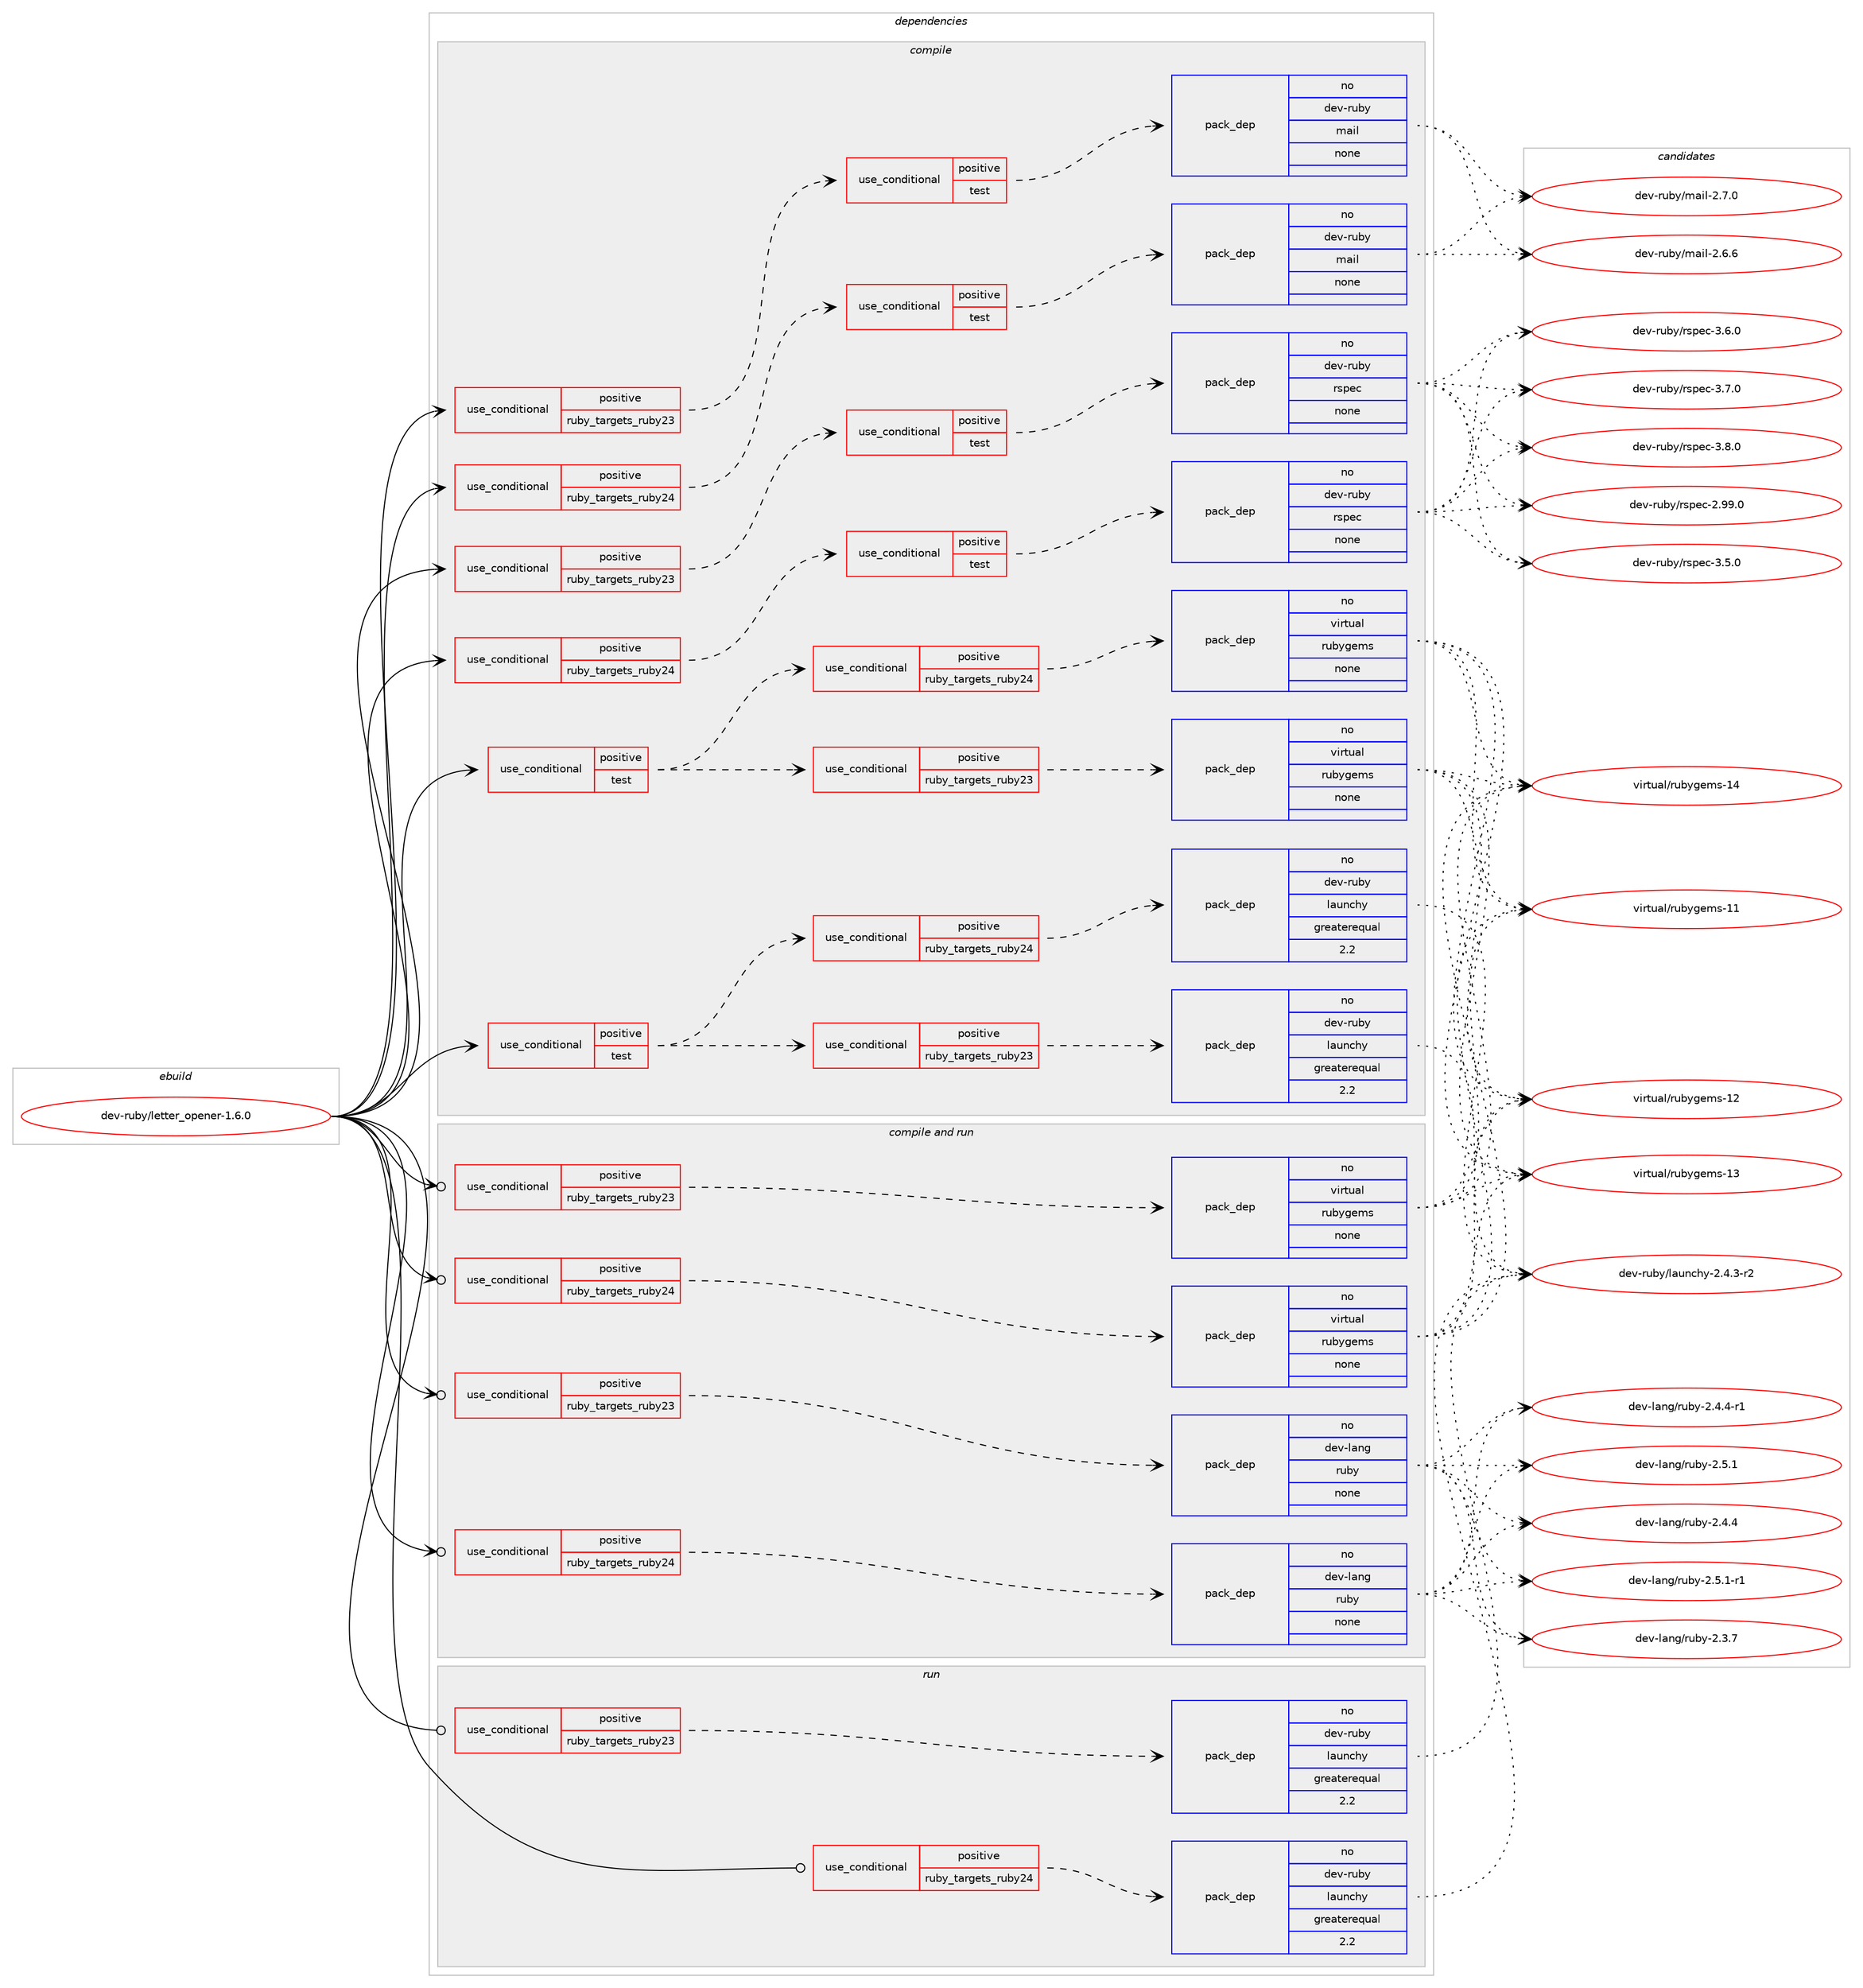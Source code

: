digraph prolog {

# *************
# Graph options
# *************

newrank=true;
concentrate=true;
compound=true;
graph [rankdir=LR,fontname=Helvetica,fontsize=10,ranksep=1.5];#, ranksep=2.5, nodesep=0.2];
edge  [arrowhead=vee];
node  [fontname=Helvetica,fontsize=10];

# **********
# The ebuild
# **********

subgraph cluster_leftcol {
color=gray;
rank=same;
label=<<i>ebuild</i>>;
id [label="dev-ruby/letter_opener-1.6.0", color=red, width=4, href="../dev-ruby/letter_opener-1.6.0.svg"];
}

# ****************
# The dependencies
# ****************

subgraph cluster_midcol {
color=gray;
label=<<i>dependencies</i>>;
subgraph cluster_compile {
fillcolor="#eeeeee";
style=filled;
label=<<i>compile</i>>;
subgraph cond1676 {
dependency5170 [label=<<TABLE BORDER="0" CELLBORDER="1" CELLSPACING="0" CELLPADDING="4"><TR><TD ROWSPAN="3" CELLPADDING="10">use_conditional</TD></TR><TR><TD>positive</TD></TR><TR><TD>ruby_targets_ruby23</TD></TR></TABLE>>, shape=none, color=red];
subgraph cond1677 {
dependency5171 [label=<<TABLE BORDER="0" CELLBORDER="1" CELLSPACING="0" CELLPADDING="4"><TR><TD ROWSPAN="3" CELLPADDING="10">use_conditional</TD></TR><TR><TD>positive</TD></TR><TR><TD>test</TD></TR></TABLE>>, shape=none, color=red];
subgraph pack3393 {
dependency5172 [label=<<TABLE BORDER="0" CELLBORDER="1" CELLSPACING="0" CELLPADDING="4" WIDTH="220"><TR><TD ROWSPAN="6" CELLPADDING="30">pack_dep</TD></TR><TR><TD WIDTH="110">no</TD></TR><TR><TD>dev-ruby</TD></TR><TR><TD>mail</TD></TR><TR><TD>none</TD></TR><TR><TD></TD></TR></TABLE>>, shape=none, color=blue];
}
dependency5171:e -> dependency5172:w [weight=20,style="dashed",arrowhead="vee"];
}
dependency5170:e -> dependency5171:w [weight=20,style="dashed",arrowhead="vee"];
}
id:e -> dependency5170:w [weight=20,style="solid",arrowhead="vee"];
subgraph cond1678 {
dependency5173 [label=<<TABLE BORDER="0" CELLBORDER="1" CELLSPACING="0" CELLPADDING="4"><TR><TD ROWSPAN="3" CELLPADDING="10">use_conditional</TD></TR><TR><TD>positive</TD></TR><TR><TD>ruby_targets_ruby23</TD></TR></TABLE>>, shape=none, color=red];
subgraph cond1679 {
dependency5174 [label=<<TABLE BORDER="0" CELLBORDER="1" CELLSPACING="0" CELLPADDING="4"><TR><TD ROWSPAN="3" CELLPADDING="10">use_conditional</TD></TR><TR><TD>positive</TD></TR><TR><TD>test</TD></TR></TABLE>>, shape=none, color=red];
subgraph pack3394 {
dependency5175 [label=<<TABLE BORDER="0" CELLBORDER="1" CELLSPACING="0" CELLPADDING="4" WIDTH="220"><TR><TD ROWSPAN="6" CELLPADDING="30">pack_dep</TD></TR><TR><TD WIDTH="110">no</TD></TR><TR><TD>dev-ruby</TD></TR><TR><TD>rspec</TD></TR><TR><TD>none</TD></TR><TR><TD></TD></TR></TABLE>>, shape=none, color=blue];
}
dependency5174:e -> dependency5175:w [weight=20,style="dashed",arrowhead="vee"];
}
dependency5173:e -> dependency5174:w [weight=20,style="dashed",arrowhead="vee"];
}
id:e -> dependency5173:w [weight=20,style="solid",arrowhead="vee"];
subgraph cond1680 {
dependency5176 [label=<<TABLE BORDER="0" CELLBORDER="1" CELLSPACING="0" CELLPADDING="4"><TR><TD ROWSPAN="3" CELLPADDING="10">use_conditional</TD></TR><TR><TD>positive</TD></TR><TR><TD>ruby_targets_ruby24</TD></TR></TABLE>>, shape=none, color=red];
subgraph cond1681 {
dependency5177 [label=<<TABLE BORDER="0" CELLBORDER="1" CELLSPACING="0" CELLPADDING="4"><TR><TD ROWSPAN="3" CELLPADDING="10">use_conditional</TD></TR><TR><TD>positive</TD></TR><TR><TD>test</TD></TR></TABLE>>, shape=none, color=red];
subgraph pack3395 {
dependency5178 [label=<<TABLE BORDER="0" CELLBORDER="1" CELLSPACING="0" CELLPADDING="4" WIDTH="220"><TR><TD ROWSPAN="6" CELLPADDING="30">pack_dep</TD></TR><TR><TD WIDTH="110">no</TD></TR><TR><TD>dev-ruby</TD></TR><TR><TD>mail</TD></TR><TR><TD>none</TD></TR><TR><TD></TD></TR></TABLE>>, shape=none, color=blue];
}
dependency5177:e -> dependency5178:w [weight=20,style="dashed",arrowhead="vee"];
}
dependency5176:e -> dependency5177:w [weight=20,style="dashed",arrowhead="vee"];
}
id:e -> dependency5176:w [weight=20,style="solid",arrowhead="vee"];
subgraph cond1682 {
dependency5179 [label=<<TABLE BORDER="0" CELLBORDER="1" CELLSPACING="0" CELLPADDING="4"><TR><TD ROWSPAN="3" CELLPADDING="10">use_conditional</TD></TR><TR><TD>positive</TD></TR><TR><TD>ruby_targets_ruby24</TD></TR></TABLE>>, shape=none, color=red];
subgraph cond1683 {
dependency5180 [label=<<TABLE BORDER="0" CELLBORDER="1" CELLSPACING="0" CELLPADDING="4"><TR><TD ROWSPAN="3" CELLPADDING="10">use_conditional</TD></TR><TR><TD>positive</TD></TR><TR><TD>test</TD></TR></TABLE>>, shape=none, color=red];
subgraph pack3396 {
dependency5181 [label=<<TABLE BORDER="0" CELLBORDER="1" CELLSPACING="0" CELLPADDING="4" WIDTH="220"><TR><TD ROWSPAN="6" CELLPADDING="30">pack_dep</TD></TR><TR><TD WIDTH="110">no</TD></TR><TR><TD>dev-ruby</TD></TR><TR><TD>rspec</TD></TR><TR><TD>none</TD></TR><TR><TD></TD></TR></TABLE>>, shape=none, color=blue];
}
dependency5180:e -> dependency5181:w [weight=20,style="dashed",arrowhead="vee"];
}
dependency5179:e -> dependency5180:w [weight=20,style="dashed",arrowhead="vee"];
}
id:e -> dependency5179:w [weight=20,style="solid",arrowhead="vee"];
subgraph cond1684 {
dependency5182 [label=<<TABLE BORDER="0" CELLBORDER="1" CELLSPACING="0" CELLPADDING="4"><TR><TD ROWSPAN="3" CELLPADDING="10">use_conditional</TD></TR><TR><TD>positive</TD></TR><TR><TD>test</TD></TR></TABLE>>, shape=none, color=red];
subgraph cond1685 {
dependency5183 [label=<<TABLE BORDER="0" CELLBORDER="1" CELLSPACING="0" CELLPADDING="4"><TR><TD ROWSPAN="3" CELLPADDING="10">use_conditional</TD></TR><TR><TD>positive</TD></TR><TR><TD>ruby_targets_ruby23</TD></TR></TABLE>>, shape=none, color=red];
subgraph pack3397 {
dependency5184 [label=<<TABLE BORDER="0" CELLBORDER="1" CELLSPACING="0" CELLPADDING="4" WIDTH="220"><TR><TD ROWSPAN="6" CELLPADDING="30">pack_dep</TD></TR><TR><TD WIDTH="110">no</TD></TR><TR><TD>dev-ruby</TD></TR><TR><TD>launchy</TD></TR><TR><TD>greaterequal</TD></TR><TR><TD>2.2</TD></TR></TABLE>>, shape=none, color=blue];
}
dependency5183:e -> dependency5184:w [weight=20,style="dashed",arrowhead="vee"];
}
dependency5182:e -> dependency5183:w [weight=20,style="dashed",arrowhead="vee"];
subgraph cond1686 {
dependency5185 [label=<<TABLE BORDER="0" CELLBORDER="1" CELLSPACING="0" CELLPADDING="4"><TR><TD ROWSPAN="3" CELLPADDING="10">use_conditional</TD></TR><TR><TD>positive</TD></TR><TR><TD>ruby_targets_ruby24</TD></TR></TABLE>>, shape=none, color=red];
subgraph pack3398 {
dependency5186 [label=<<TABLE BORDER="0" CELLBORDER="1" CELLSPACING="0" CELLPADDING="4" WIDTH="220"><TR><TD ROWSPAN="6" CELLPADDING="30">pack_dep</TD></TR><TR><TD WIDTH="110">no</TD></TR><TR><TD>dev-ruby</TD></TR><TR><TD>launchy</TD></TR><TR><TD>greaterequal</TD></TR><TR><TD>2.2</TD></TR></TABLE>>, shape=none, color=blue];
}
dependency5185:e -> dependency5186:w [weight=20,style="dashed",arrowhead="vee"];
}
dependency5182:e -> dependency5185:w [weight=20,style="dashed",arrowhead="vee"];
}
id:e -> dependency5182:w [weight=20,style="solid",arrowhead="vee"];
subgraph cond1687 {
dependency5187 [label=<<TABLE BORDER="0" CELLBORDER="1" CELLSPACING="0" CELLPADDING="4"><TR><TD ROWSPAN="3" CELLPADDING="10">use_conditional</TD></TR><TR><TD>positive</TD></TR><TR><TD>test</TD></TR></TABLE>>, shape=none, color=red];
subgraph cond1688 {
dependency5188 [label=<<TABLE BORDER="0" CELLBORDER="1" CELLSPACING="0" CELLPADDING="4"><TR><TD ROWSPAN="3" CELLPADDING="10">use_conditional</TD></TR><TR><TD>positive</TD></TR><TR><TD>ruby_targets_ruby23</TD></TR></TABLE>>, shape=none, color=red];
subgraph pack3399 {
dependency5189 [label=<<TABLE BORDER="0" CELLBORDER="1" CELLSPACING="0" CELLPADDING="4" WIDTH="220"><TR><TD ROWSPAN="6" CELLPADDING="30">pack_dep</TD></TR><TR><TD WIDTH="110">no</TD></TR><TR><TD>virtual</TD></TR><TR><TD>rubygems</TD></TR><TR><TD>none</TD></TR><TR><TD></TD></TR></TABLE>>, shape=none, color=blue];
}
dependency5188:e -> dependency5189:w [weight=20,style="dashed",arrowhead="vee"];
}
dependency5187:e -> dependency5188:w [weight=20,style="dashed",arrowhead="vee"];
subgraph cond1689 {
dependency5190 [label=<<TABLE BORDER="0" CELLBORDER="1" CELLSPACING="0" CELLPADDING="4"><TR><TD ROWSPAN="3" CELLPADDING="10">use_conditional</TD></TR><TR><TD>positive</TD></TR><TR><TD>ruby_targets_ruby24</TD></TR></TABLE>>, shape=none, color=red];
subgraph pack3400 {
dependency5191 [label=<<TABLE BORDER="0" CELLBORDER="1" CELLSPACING="0" CELLPADDING="4" WIDTH="220"><TR><TD ROWSPAN="6" CELLPADDING="30">pack_dep</TD></TR><TR><TD WIDTH="110">no</TD></TR><TR><TD>virtual</TD></TR><TR><TD>rubygems</TD></TR><TR><TD>none</TD></TR><TR><TD></TD></TR></TABLE>>, shape=none, color=blue];
}
dependency5190:e -> dependency5191:w [weight=20,style="dashed",arrowhead="vee"];
}
dependency5187:e -> dependency5190:w [weight=20,style="dashed",arrowhead="vee"];
}
id:e -> dependency5187:w [weight=20,style="solid",arrowhead="vee"];
}
subgraph cluster_compileandrun {
fillcolor="#eeeeee";
style=filled;
label=<<i>compile and run</i>>;
subgraph cond1690 {
dependency5192 [label=<<TABLE BORDER="0" CELLBORDER="1" CELLSPACING="0" CELLPADDING="4"><TR><TD ROWSPAN="3" CELLPADDING="10">use_conditional</TD></TR><TR><TD>positive</TD></TR><TR><TD>ruby_targets_ruby23</TD></TR></TABLE>>, shape=none, color=red];
subgraph pack3401 {
dependency5193 [label=<<TABLE BORDER="0" CELLBORDER="1" CELLSPACING="0" CELLPADDING="4" WIDTH="220"><TR><TD ROWSPAN="6" CELLPADDING="30">pack_dep</TD></TR><TR><TD WIDTH="110">no</TD></TR><TR><TD>dev-lang</TD></TR><TR><TD>ruby</TD></TR><TR><TD>none</TD></TR><TR><TD></TD></TR></TABLE>>, shape=none, color=blue];
}
dependency5192:e -> dependency5193:w [weight=20,style="dashed",arrowhead="vee"];
}
id:e -> dependency5192:w [weight=20,style="solid",arrowhead="odotvee"];
subgraph cond1691 {
dependency5194 [label=<<TABLE BORDER="0" CELLBORDER="1" CELLSPACING="0" CELLPADDING="4"><TR><TD ROWSPAN="3" CELLPADDING="10">use_conditional</TD></TR><TR><TD>positive</TD></TR><TR><TD>ruby_targets_ruby23</TD></TR></TABLE>>, shape=none, color=red];
subgraph pack3402 {
dependency5195 [label=<<TABLE BORDER="0" CELLBORDER="1" CELLSPACING="0" CELLPADDING="4" WIDTH="220"><TR><TD ROWSPAN="6" CELLPADDING="30">pack_dep</TD></TR><TR><TD WIDTH="110">no</TD></TR><TR><TD>virtual</TD></TR><TR><TD>rubygems</TD></TR><TR><TD>none</TD></TR><TR><TD></TD></TR></TABLE>>, shape=none, color=blue];
}
dependency5194:e -> dependency5195:w [weight=20,style="dashed",arrowhead="vee"];
}
id:e -> dependency5194:w [weight=20,style="solid",arrowhead="odotvee"];
subgraph cond1692 {
dependency5196 [label=<<TABLE BORDER="0" CELLBORDER="1" CELLSPACING="0" CELLPADDING="4"><TR><TD ROWSPAN="3" CELLPADDING="10">use_conditional</TD></TR><TR><TD>positive</TD></TR><TR><TD>ruby_targets_ruby24</TD></TR></TABLE>>, shape=none, color=red];
subgraph pack3403 {
dependency5197 [label=<<TABLE BORDER="0" CELLBORDER="1" CELLSPACING="0" CELLPADDING="4" WIDTH="220"><TR><TD ROWSPAN="6" CELLPADDING="30">pack_dep</TD></TR><TR><TD WIDTH="110">no</TD></TR><TR><TD>dev-lang</TD></TR><TR><TD>ruby</TD></TR><TR><TD>none</TD></TR><TR><TD></TD></TR></TABLE>>, shape=none, color=blue];
}
dependency5196:e -> dependency5197:w [weight=20,style="dashed",arrowhead="vee"];
}
id:e -> dependency5196:w [weight=20,style="solid",arrowhead="odotvee"];
subgraph cond1693 {
dependency5198 [label=<<TABLE BORDER="0" CELLBORDER="1" CELLSPACING="0" CELLPADDING="4"><TR><TD ROWSPAN="3" CELLPADDING="10">use_conditional</TD></TR><TR><TD>positive</TD></TR><TR><TD>ruby_targets_ruby24</TD></TR></TABLE>>, shape=none, color=red];
subgraph pack3404 {
dependency5199 [label=<<TABLE BORDER="0" CELLBORDER="1" CELLSPACING="0" CELLPADDING="4" WIDTH="220"><TR><TD ROWSPAN="6" CELLPADDING="30">pack_dep</TD></TR><TR><TD WIDTH="110">no</TD></TR><TR><TD>virtual</TD></TR><TR><TD>rubygems</TD></TR><TR><TD>none</TD></TR><TR><TD></TD></TR></TABLE>>, shape=none, color=blue];
}
dependency5198:e -> dependency5199:w [weight=20,style="dashed",arrowhead="vee"];
}
id:e -> dependency5198:w [weight=20,style="solid",arrowhead="odotvee"];
}
subgraph cluster_run {
fillcolor="#eeeeee";
style=filled;
label=<<i>run</i>>;
subgraph cond1694 {
dependency5200 [label=<<TABLE BORDER="0" CELLBORDER="1" CELLSPACING="0" CELLPADDING="4"><TR><TD ROWSPAN="3" CELLPADDING="10">use_conditional</TD></TR><TR><TD>positive</TD></TR><TR><TD>ruby_targets_ruby23</TD></TR></TABLE>>, shape=none, color=red];
subgraph pack3405 {
dependency5201 [label=<<TABLE BORDER="0" CELLBORDER="1" CELLSPACING="0" CELLPADDING="4" WIDTH="220"><TR><TD ROWSPAN="6" CELLPADDING="30">pack_dep</TD></TR><TR><TD WIDTH="110">no</TD></TR><TR><TD>dev-ruby</TD></TR><TR><TD>launchy</TD></TR><TR><TD>greaterequal</TD></TR><TR><TD>2.2</TD></TR></TABLE>>, shape=none, color=blue];
}
dependency5200:e -> dependency5201:w [weight=20,style="dashed",arrowhead="vee"];
}
id:e -> dependency5200:w [weight=20,style="solid",arrowhead="odot"];
subgraph cond1695 {
dependency5202 [label=<<TABLE BORDER="0" CELLBORDER="1" CELLSPACING="0" CELLPADDING="4"><TR><TD ROWSPAN="3" CELLPADDING="10">use_conditional</TD></TR><TR><TD>positive</TD></TR><TR><TD>ruby_targets_ruby24</TD></TR></TABLE>>, shape=none, color=red];
subgraph pack3406 {
dependency5203 [label=<<TABLE BORDER="0" CELLBORDER="1" CELLSPACING="0" CELLPADDING="4" WIDTH="220"><TR><TD ROWSPAN="6" CELLPADDING="30">pack_dep</TD></TR><TR><TD WIDTH="110">no</TD></TR><TR><TD>dev-ruby</TD></TR><TR><TD>launchy</TD></TR><TR><TD>greaterequal</TD></TR><TR><TD>2.2</TD></TR></TABLE>>, shape=none, color=blue];
}
dependency5202:e -> dependency5203:w [weight=20,style="dashed",arrowhead="vee"];
}
id:e -> dependency5202:w [weight=20,style="solid",arrowhead="odot"];
}
}

# **************
# The candidates
# **************

subgraph cluster_choices {
rank=same;
color=gray;
label=<<i>candidates</i>>;

subgraph choice3393 {
color=black;
nodesep=1;
choice10010111845114117981214710997105108455046544654 [label="dev-ruby/mail-2.6.6", color=red, width=4,href="../dev-ruby/mail-2.6.6.svg"];
choice10010111845114117981214710997105108455046554648 [label="dev-ruby/mail-2.7.0", color=red, width=4,href="../dev-ruby/mail-2.7.0.svg"];
dependency5172:e -> choice10010111845114117981214710997105108455046544654:w [style=dotted,weight="100"];
dependency5172:e -> choice10010111845114117981214710997105108455046554648:w [style=dotted,weight="100"];
}
subgraph choice3394 {
color=black;
nodesep=1;
choice1001011184511411798121471141151121019945504657574648 [label="dev-ruby/rspec-2.99.0", color=red, width=4,href="../dev-ruby/rspec-2.99.0.svg"];
choice10010111845114117981214711411511210199455146534648 [label="dev-ruby/rspec-3.5.0", color=red, width=4,href="../dev-ruby/rspec-3.5.0.svg"];
choice10010111845114117981214711411511210199455146544648 [label="dev-ruby/rspec-3.6.0", color=red, width=4,href="../dev-ruby/rspec-3.6.0.svg"];
choice10010111845114117981214711411511210199455146554648 [label="dev-ruby/rspec-3.7.0", color=red, width=4,href="../dev-ruby/rspec-3.7.0.svg"];
choice10010111845114117981214711411511210199455146564648 [label="dev-ruby/rspec-3.8.0", color=red, width=4,href="../dev-ruby/rspec-3.8.0.svg"];
dependency5175:e -> choice1001011184511411798121471141151121019945504657574648:w [style=dotted,weight="100"];
dependency5175:e -> choice10010111845114117981214711411511210199455146534648:w [style=dotted,weight="100"];
dependency5175:e -> choice10010111845114117981214711411511210199455146544648:w [style=dotted,weight="100"];
dependency5175:e -> choice10010111845114117981214711411511210199455146554648:w [style=dotted,weight="100"];
dependency5175:e -> choice10010111845114117981214711411511210199455146564648:w [style=dotted,weight="100"];
}
subgraph choice3395 {
color=black;
nodesep=1;
choice10010111845114117981214710997105108455046544654 [label="dev-ruby/mail-2.6.6", color=red, width=4,href="../dev-ruby/mail-2.6.6.svg"];
choice10010111845114117981214710997105108455046554648 [label="dev-ruby/mail-2.7.0", color=red, width=4,href="../dev-ruby/mail-2.7.0.svg"];
dependency5178:e -> choice10010111845114117981214710997105108455046544654:w [style=dotted,weight="100"];
dependency5178:e -> choice10010111845114117981214710997105108455046554648:w [style=dotted,weight="100"];
}
subgraph choice3396 {
color=black;
nodesep=1;
choice1001011184511411798121471141151121019945504657574648 [label="dev-ruby/rspec-2.99.0", color=red, width=4,href="../dev-ruby/rspec-2.99.0.svg"];
choice10010111845114117981214711411511210199455146534648 [label="dev-ruby/rspec-3.5.0", color=red, width=4,href="../dev-ruby/rspec-3.5.0.svg"];
choice10010111845114117981214711411511210199455146544648 [label="dev-ruby/rspec-3.6.0", color=red, width=4,href="../dev-ruby/rspec-3.6.0.svg"];
choice10010111845114117981214711411511210199455146554648 [label="dev-ruby/rspec-3.7.0", color=red, width=4,href="../dev-ruby/rspec-3.7.0.svg"];
choice10010111845114117981214711411511210199455146564648 [label="dev-ruby/rspec-3.8.0", color=red, width=4,href="../dev-ruby/rspec-3.8.0.svg"];
dependency5181:e -> choice1001011184511411798121471141151121019945504657574648:w [style=dotted,weight="100"];
dependency5181:e -> choice10010111845114117981214711411511210199455146534648:w [style=dotted,weight="100"];
dependency5181:e -> choice10010111845114117981214711411511210199455146544648:w [style=dotted,weight="100"];
dependency5181:e -> choice10010111845114117981214711411511210199455146554648:w [style=dotted,weight="100"];
dependency5181:e -> choice10010111845114117981214711411511210199455146564648:w [style=dotted,weight="100"];
}
subgraph choice3397 {
color=black;
nodesep=1;
choice10010111845114117981214710897117110991041214550465246514511450 [label="dev-ruby/launchy-2.4.3-r2", color=red, width=4,href="../dev-ruby/launchy-2.4.3-r2.svg"];
dependency5184:e -> choice10010111845114117981214710897117110991041214550465246514511450:w [style=dotted,weight="100"];
}
subgraph choice3398 {
color=black;
nodesep=1;
choice10010111845114117981214710897117110991041214550465246514511450 [label="dev-ruby/launchy-2.4.3-r2", color=red, width=4,href="../dev-ruby/launchy-2.4.3-r2.svg"];
dependency5186:e -> choice10010111845114117981214710897117110991041214550465246514511450:w [style=dotted,weight="100"];
}
subgraph choice3399 {
color=black;
nodesep=1;
choice118105114116117971084711411798121103101109115454949 [label="virtual/rubygems-11", color=red, width=4,href="../virtual/rubygems-11.svg"];
choice118105114116117971084711411798121103101109115454950 [label="virtual/rubygems-12", color=red, width=4,href="../virtual/rubygems-12.svg"];
choice118105114116117971084711411798121103101109115454951 [label="virtual/rubygems-13", color=red, width=4,href="../virtual/rubygems-13.svg"];
choice118105114116117971084711411798121103101109115454952 [label="virtual/rubygems-14", color=red, width=4,href="../virtual/rubygems-14.svg"];
dependency5189:e -> choice118105114116117971084711411798121103101109115454949:w [style=dotted,weight="100"];
dependency5189:e -> choice118105114116117971084711411798121103101109115454950:w [style=dotted,weight="100"];
dependency5189:e -> choice118105114116117971084711411798121103101109115454951:w [style=dotted,weight="100"];
dependency5189:e -> choice118105114116117971084711411798121103101109115454952:w [style=dotted,weight="100"];
}
subgraph choice3400 {
color=black;
nodesep=1;
choice118105114116117971084711411798121103101109115454949 [label="virtual/rubygems-11", color=red, width=4,href="../virtual/rubygems-11.svg"];
choice118105114116117971084711411798121103101109115454950 [label="virtual/rubygems-12", color=red, width=4,href="../virtual/rubygems-12.svg"];
choice118105114116117971084711411798121103101109115454951 [label="virtual/rubygems-13", color=red, width=4,href="../virtual/rubygems-13.svg"];
choice118105114116117971084711411798121103101109115454952 [label="virtual/rubygems-14", color=red, width=4,href="../virtual/rubygems-14.svg"];
dependency5191:e -> choice118105114116117971084711411798121103101109115454949:w [style=dotted,weight="100"];
dependency5191:e -> choice118105114116117971084711411798121103101109115454950:w [style=dotted,weight="100"];
dependency5191:e -> choice118105114116117971084711411798121103101109115454951:w [style=dotted,weight="100"];
dependency5191:e -> choice118105114116117971084711411798121103101109115454952:w [style=dotted,weight="100"];
}
subgraph choice3401 {
color=black;
nodesep=1;
choice10010111845108971101034711411798121455046514655 [label="dev-lang/ruby-2.3.7", color=red, width=4,href="../dev-lang/ruby-2.3.7.svg"];
choice10010111845108971101034711411798121455046524652 [label="dev-lang/ruby-2.4.4", color=red, width=4,href="../dev-lang/ruby-2.4.4.svg"];
choice100101118451089711010347114117981214550465246524511449 [label="dev-lang/ruby-2.4.4-r1", color=red, width=4,href="../dev-lang/ruby-2.4.4-r1.svg"];
choice10010111845108971101034711411798121455046534649 [label="dev-lang/ruby-2.5.1", color=red, width=4,href="../dev-lang/ruby-2.5.1.svg"];
choice100101118451089711010347114117981214550465346494511449 [label="dev-lang/ruby-2.5.1-r1", color=red, width=4,href="../dev-lang/ruby-2.5.1-r1.svg"];
dependency5193:e -> choice10010111845108971101034711411798121455046514655:w [style=dotted,weight="100"];
dependency5193:e -> choice10010111845108971101034711411798121455046524652:w [style=dotted,weight="100"];
dependency5193:e -> choice100101118451089711010347114117981214550465246524511449:w [style=dotted,weight="100"];
dependency5193:e -> choice10010111845108971101034711411798121455046534649:w [style=dotted,weight="100"];
dependency5193:e -> choice100101118451089711010347114117981214550465346494511449:w [style=dotted,weight="100"];
}
subgraph choice3402 {
color=black;
nodesep=1;
choice118105114116117971084711411798121103101109115454949 [label="virtual/rubygems-11", color=red, width=4,href="../virtual/rubygems-11.svg"];
choice118105114116117971084711411798121103101109115454950 [label="virtual/rubygems-12", color=red, width=4,href="../virtual/rubygems-12.svg"];
choice118105114116117971084711411798121103101109115454951 [label="virtual/rubygems-13", color=red, width=4,href="../virtual/rubygems-13.svg"];
choice118105114116117971084711411798121103101109115454952 [label="virtual/rubygems-14", color=red, width=4,href="../virtual/rubygems-14.svg"];
dependency5195:e -> choice118105114116117971084711411798121103101109115454949:w [style=dotted,weight="100"];
dependency5195:e -> choice118105114116117971084711411798121103101109115454950:w [style=dotted,weight="100"];
dependency5195:e -> choice118105114116117971084711411798121103101109115454951:w [style=dotted,weight="100"];
dependency5195:e -> choice118105114116117971084711411798121103101109115454952:w [style=dotted,weight="100"];
}
subgraph choice3403 {
color=black;
nodesep=1;
choice10010111845108971101034711411798121455046514655 [label="dev-lang/ruby-2.3.7", color=red, width=4,href="../dev-lang/ruby-2.3.7.svg"];
choice10010111845108971101034711411798121455046524652 [label="dev-lang/ruby-2.4.4", color=red, width=4,href="../dev-lang/ruby-2.4.4.svg"];
choice100101118451089711010347114117981214550465246524511449 [label="dev-lang/ruby-2.4.4-r1", color=red, width=4,href="../dev-lang/ruby-2.4.4-r1.svg"];
choice10010111845108971101034711411798121455046534649 [label="dev-lang/ruby-2.5.1", color=red, width=4,href="../dev-lang/ruby-2.5.1.svg"];
choice100101118451089711010347114117981214550465346494511449 [label="dev-lang/ruby-2.5.1-r1", color=red, width=4,href="../dev-lang/ruby-2.5.1-r1.svg"];
dependency5197:e -> choice10010111845108971101034711411798121455046514655:w [style=dotted,weight="100"];
dependency5197:e -> choice10010111845108971101034711411798121455046524652:w [style=dotted,weight="100"];
dependency5197:e -> choice100101118451089711010347114117981214550465246524511449:w [style=dotted,weight="100"];
dependency5197:e -> choice10010111845108971101034711411798121455046534649:w [style=dotted,weight="100"];
dependency5197:e -> choice100101118451089711010347114117981214550465346494511449:w [style=dotted,weight="100"];
}
subgraph choice3404 {
color=black;
nodesep=1;
choice118105114116117971084711411798121103101109115454949 [label="virtual/rubygems-11", color=red, width=4,href="../virtual/rubygems-11.svg"];
choice118105114116117971084711411798121103101109115454950 [label="virtual/rubygems-12", color=red, width=4,href="../virtual/rubygems-12.svg"];
choice118105114116117971084711411798121103101109115454951 [label="virtual/rubygems-13", color=red, width=4,href="../virtual/rubygems-13.svg"];
choice118105114116117971084711411798121103101109115454952 [label="virtual/rubygems-14", color=red, width=4,href="../virtual/rubygems-14.svg"];
dependency5199:e -> choice118105114116117971084711411798121103101109115454949:w [style=dotted,weight="100"];
dependency5199:e -> choice118105114116117971084711411798121103101109115454950:w [style=dotted,weight="100"];
dependency5199:e -> choice118105114116117971084711411798121103101109115454951:w [style=dotted,weight="100"];
dependency5199:e -> choice118105114116117971084711411798121103101109115454952:w [style=dotted,weight="100"];
}
subgraph choice3405 {
color=black;
nodesep=1;
choice10010111845114117981214710897117110991041214550465246514511450 [label="dev-ruby/launchy-2.4.3-r2", color=red, width=4,href="../dev-ruby/launchy-2.4.3-r2.svg"];
dependency5201:e -> choice10010111845114117981214710897117110991041214550465246514511450:w [style=dotted,weight="100"];
}
subgraph choice3406 {
color=black;
nodesep=1;
choice10010111845114117981214710897117110991041214550465246514511450 [label="dev-ruby/launchy-2.4.3-r2", color=red, width=4,href="../dev-ruby/launchy-2.4.3-r2.svg"];
dependency5203:e -> choice10010111845114117981214710897117110991041214550465246514511450:w [style=dotted,weight="100"];
}
}

}
